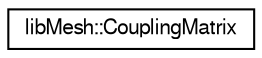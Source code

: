 digraph "Graphical Class Hierarchy"
{
  edge [fontname="FreeSans",fontsize="10",labelfontname="FreeSans",labelfontsize="10"];
  node [fontname="FreeSans",fontsize="10",shape=record];
  rankdir="LR";
  Node1 [label="libMesh::CouplingMatrix",height=0.2,width=0.4,color="black", fillcolor="white", style="filled",URL="$classlibMesh_1_1CouplingMatrix.html"];
}
